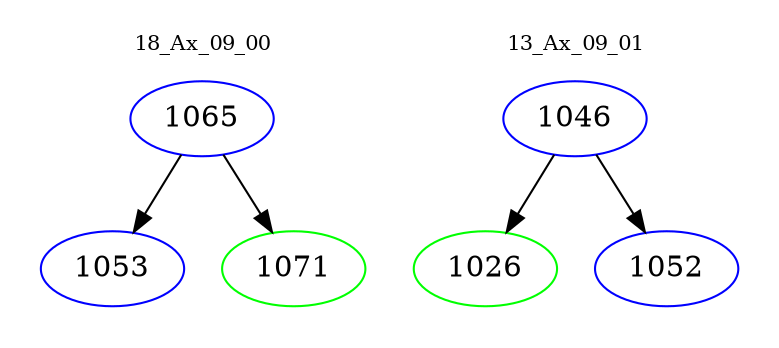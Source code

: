 digraph{
subgraph cluster_0 {
color = white
label = "18_Ax_09_00";
fontsize=10;
T0_1065 [label="1065", color="blue"]
T0_1065 -> T0_1053 [color="black"]
T0_1053 [label="1053", color="blue"]
T0_1065 -> T0_1071 [color="black"]
T0_1071 [label="1071", color="green"]
}
subgraph cluster_1 {
color = white
label = "13_Ax_09_01";
fontsize=10;
T1_1046 [label="1046", color="blue"]
T1_1046 -> T1_1026 [color="black"]
T1_1026 [label="1026", color="green"]
T1_1046 -> T1_1052 [color="black"]
T1_1052 [label="1052", color="blue"]
}
}
